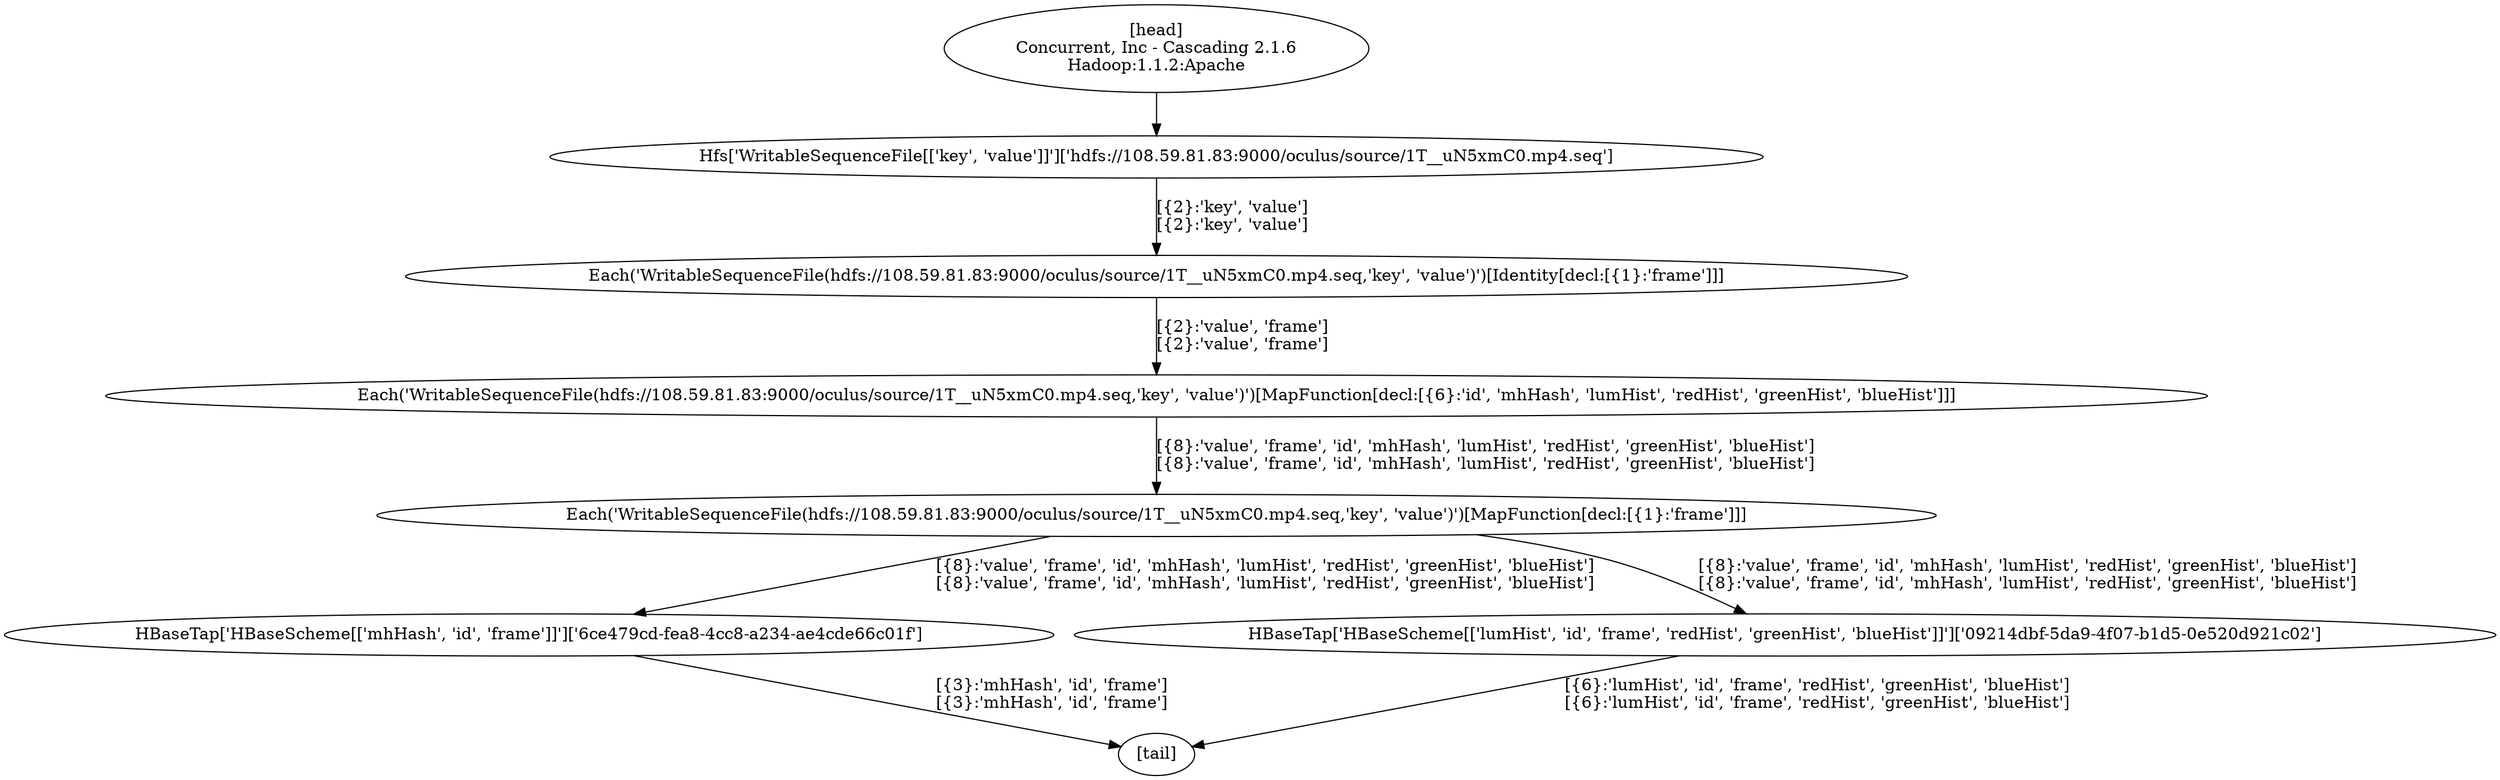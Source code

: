 digraph G {
  1 [label = "HBaseTap['HBaseScheme[['mhHash', 'id', 'frame']]']['6ce479cd-fea8-4cc8-a234-ae4cde66c01f']"];
  2 [label = "Each('WritableSequenceFile(hdfs://108.59.81.83:9000/oculus/source/1T__uN5xmC0.mp4.seq,'key', 'value')')[MapFunction[decl:[{1}:'frame']]]"];
  3 [label = "Each('WritableSequenceFile(hdfs://108.59.81.83:9000/oculus/source/1T__uN5xmC0.mp4.seq,'key', 'value')')[MapFunction[decl:[{6}:'id', 'mhHash', 'lumHist', 'redHist', 'greenHist', 'blueHist']]]"];
  4 [label = "Each('WritableSequenceFile(hdfs://108.59.81.83:9000/oculus/source/1T__uN5xmC0.mp4.seq,'key', 'value')')[Identity[decl:[{1}:'frame']]]"];
  5 [label = "Hfs['WritableSequenceFile[['key', 'value']]']['hdfs://108.59.81.83:9000/oculus/source/1T__uN5xmC0.mp4.seq']"];
  6 [label = "HBaseTap['HBaseScheme[['lumHist', 'id', 'frame', 'redHist', 'greenHist', 'blueHist']]']['09214dbf-5da9-4f07-b1d5-0e520d921c02']"];
  7 [label = "[head]\nConcurrent, Inc - Cascading 2.1.6\nHadoop:1.1.2:Apache"];
  8 [label = "[tail]"];
  4 -> 3 [label = "[{2}:'value', 'frame']\n[{2}:'value', 'frame']"];
  3 -> 2 [label = "[{8}:'value', 'frame', 'id', 'mhHash', 'lumHist', 'redHist', 'greenHist', 'blueHist']\n[{8}:'value', 'frame', 'id', 'mhHash', 'lumHist', 'redHist', 'greenHist', 'blueHist']"];
  7 -> 5 [label = ""];
  6 -> 8 [label = "[{6}:'lumHist', 'id', 'frame', 'redHist', 'greenHist', 'blueHist']\n[{6}:'lumHist', 'id', 'frame', 'redHist', 'greenHist', 'blueHist']"];
  1 -> 8 [label = "[{3}:'mhHash', 'id', 'frame']\n[{3}:'mhHash', 'id', 'frame']"];
  5 -> 4 [label = "[{2}:'key', 'value']\n[{2}:'key', 'value']"];
  2 -> 6 [label = "[{8}:'value', 'frame', 'id', 'mhHash', 'lumHist', 'redHist', 'greenHist', 'blueHist']\n[{8}:'value', 'frame', 'id', 'mhHash', 'lumHist', 'redHist', 'greenHist', 'blueHist']"];
  2 -> 1 [label = "[{8}:'value', 'frame', 'id', 'mhHash', 'lumHist', 'redHist', 'greenHist', 'blueHist']\n[{8}:'value', 'frame', 'id', 'mhHash', 'lumHist', 'redHist', 'greenHist', 'blueHist']"];
}
